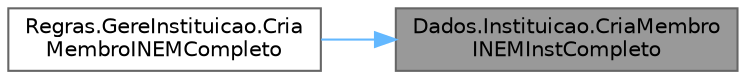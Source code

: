 digraph "Dados.Instituicao.CriaMembroINEMInstCompleto"
{
 // LATEX_PDF_SIZE
  bgcolor="transparent";
  edge [fontname=Helvetica,fontsize=10,labelfontname=Helvetica,labelfontsize=10];
  node [fontname=Helvetica,fontsize=10,shape=box,height=0.2,width=0.4];
  rankdir="RL";
  Node1 [id="Node000001",label="Dados.Instituicao.CriaMembro\lINEMInstCompleto",height=0.2,width=0.4,color="gray40", fillcolor="grey60", style="filled", fontcolor="black",tooltip="Funcao que adiciona um membro do INEM na lista da equipa de INEM da instituicao."];
  Node1 -> Node2 [id="edge1_Node000001_Node000002",dir="back",color="steelblue1",style="solid",tooltip=" "];
  Node2 [id="Node000002",label="Regras.GereInstituicao.Cria\lMembroINEMCompleto",height=0.2,width=0.4,color="grey40", fillcolor="white", style="filled",URL="$class_regras_1_1_gere_instituicao.html#a3f0b1de6cf91c6b3b82f51d8ce3e7f5d",tooltip="Funcao que cria um membro do INEM completo."];
}
